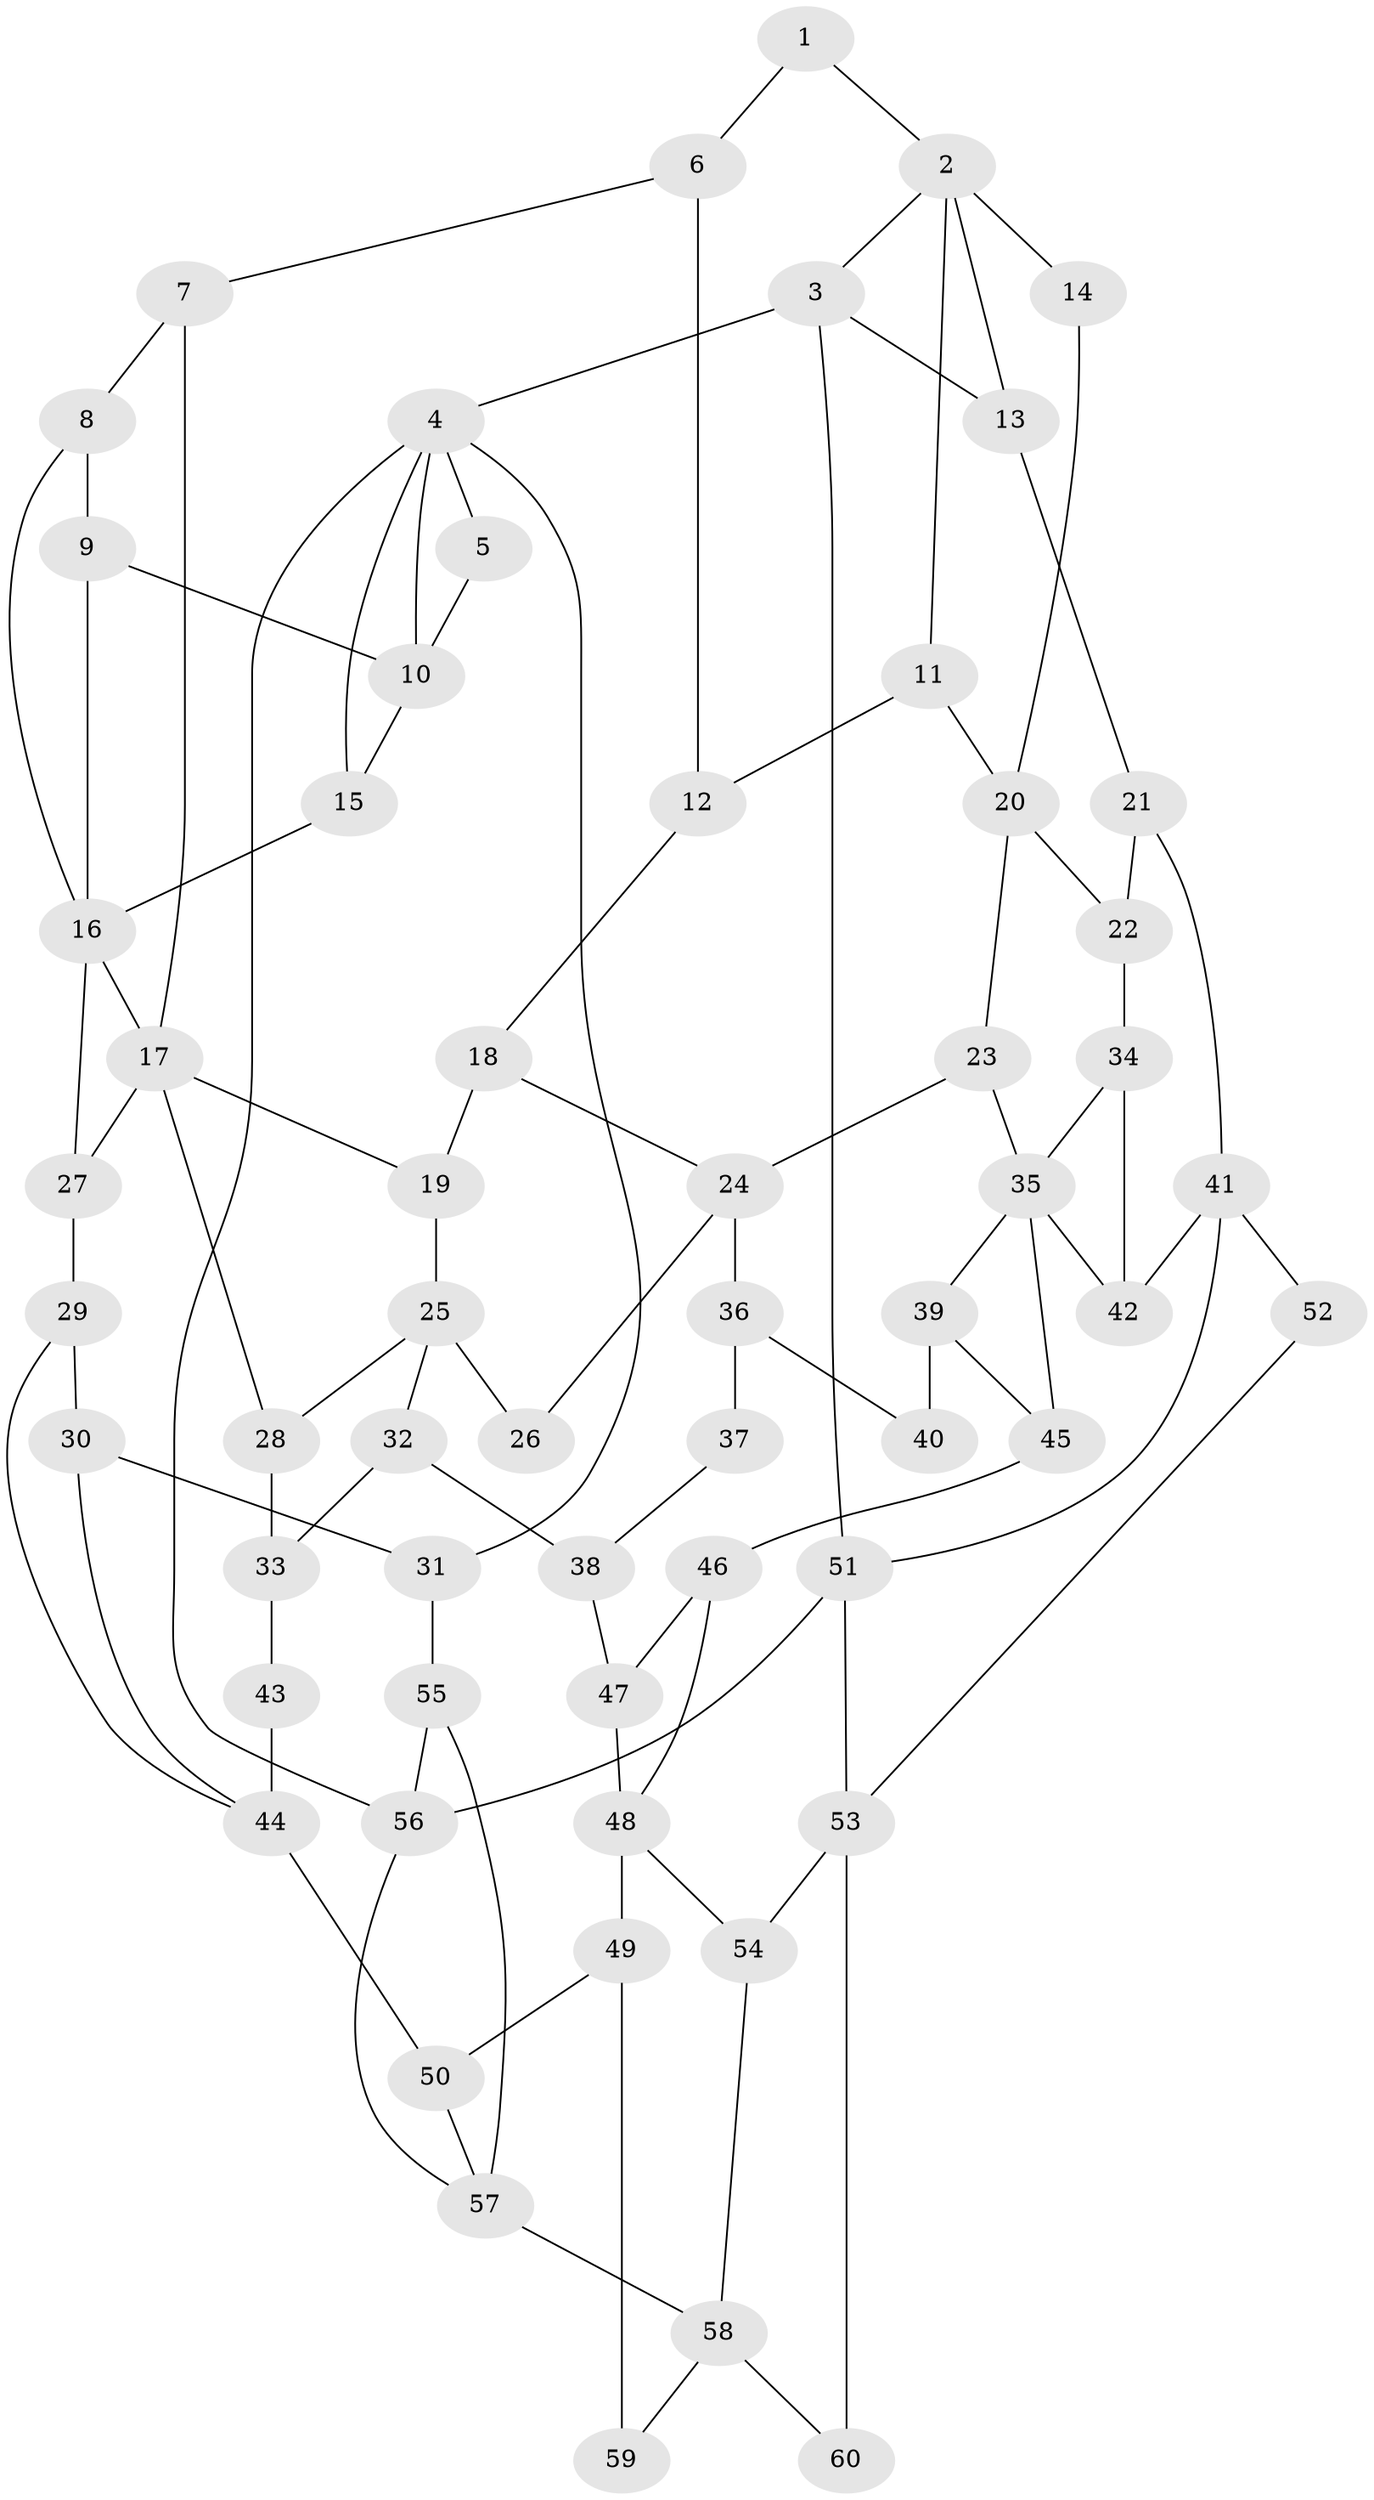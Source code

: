 // original degree distribution, {3: 0.016666666666666666, 4: 0.24166666666666667, 6: 0.225, 5: 0.5166666666666667}
// Generated by graph-tools (version 1.1) at 2025/38/03/09/25 02:38:25]
// undirected, 60 vertices, 97 edges
graph export_dot {
graph [start="1"]
  node [color=gray90,style=filled];
  1;
  2;
  3;
  4;
  5;
  6;
  7;
  8;
  9;
  10;
  11;
  12;
  13;
  14;
  15;
  16;
  17;
  18;
  19;
  20;
  21;
  22;
  23;
  24;
  25;
  26;
  27;
  28;
  29;
  30;
  31;
  32;
  33;
  34;
  35;
  36;
  37;
  38;
  39;
  40;
  41;
  42;
  43;
  44;
  45;
  46;
  47;
  48;
  49;
  50;
  51;
  52;
  53;
  54;
  55;
  56;
  57;
  58;
  59;
  60;
  1 -- 2 [weight=1.0];
  1 -- 6 [weight=1.0];
  2 -- 3 [weight=1.0];
  2 -- 11 [weight=1.0];
  2 -- 13 [weight=1.0];
  2 -- 14 [weight=2.0];
  3 -- 4 [weight=1.0];
  3 -- 13 [weight=1.0];
  3 -- 51 [weight=1.0];
  4 -- 5 [weight=1.0];
  4 -- 10 [weight=1.0];
  4 -- 15 [weight=1.0];
  4 -- 31 [weight=1.0];
  4 -- 56 [weight=1.0];
  5 -- 10 [weight=1.0];
  6 -- 7 [weight=1.0];
  6 -- 12 [weight=1.0];
  7 -- 8 [weight=1.0];
  7 -- 17 [weight=1.0];
  8 -- 9 [weight=1.0];
  8 -- 16 [weight=1.0];
  9 -- 10 [weight=2.0];
  9 -- 16 [weight=1.0];
  10 -- 15 [weight=1.0];
  11 -- 12 [weight=1.0];
  11 -- 20 [weight=1.0];
  12 -- 18 [weight=1.0];
  13 -- 21 [weight=1.0];
  14 -- 20 [weight=1.0];
  15 -- 16 [weight=2.0];
  16 -- 17 [weight=1.0];
  16 -- 27 [weight=1.0];
  17 -- 19 [weight=1.0];
  17 -- 27 [weight=1.0];
  17 -- 28 [weight=1.0];
  18 -- 19 [weight=1.0];
  18 -- 24 [weight=1.0];
  19 -- 25 [weight=2.0];
  20 -- 22 [weight=2.0];
  20 -- 23 [weight=1.0];
  21 -- 22 [weight=1.0];
  21 -- 41 [weight=1.0];
  22 -- 34 [weight=2.0];
  23 -- 24 [weight=2.0];
  23 -- 35 [weight=1.0];
  24 -- 26 [weight=1.0];
  24 -- 36 [weight=2.0];
  25 -- 26 [weight=2.0];
  25 -- 28 [weight=1.0];
  25 -- 32 [weight=1.0];
  27 -- 29 [weight=1.0];
  28 -- 33 [weight=1.0];
  29 -- 30 [weight=1.0];
  29 -- 44 [weight=1.0];
  30 -- 31 [weight=1.0];
  30 -- 44 [weight=1.0];
  31 -- 55 [weight=1.0];
  32 -- 33 [weight=1.0];
  32 -- 38 [weight=1.0];
  33 -- 43 [weight=1.0];
  34 -- 35 [weight=1.0];
  34 -- 42 [weight=3.0];
  35 -- 39 [weight=1.0];
  35 -- 42 [weight=1.0];
  35 -- 45 [weight=1.0];
  36 -- 37 [weight=2.0];
  36 -- 40 [weight=2.0];
  37 -- 38 [weight=1.0];
  38 -- 47 [weight=1.0];
  39 -- 40 [weight=1.0];
  39 -- 45 [weight=1.0];
  41 -- 42 [weight=2.0];
  41 -- 51 [weight=1.0];
  41 -- 52 [weight=2.0];
  43 -- 44 [weight=2.0];
  44 -- 50 [weight=2.0];
  45 -- 46 [weight=1.0];
  46 -- 47 [weight=1.0];
  46 -- 48 [weight=1.0];
  47 -- 48 [weight=1.0];
  48 -- 49 [weight=2.0];
  48 -- 54 [weight=1.0];
  49 -- 50 [weight=2.0];
  49 -- 59 [weight=2.0];
  50 -- 57 [weight=2.0];
  51 -- 53 [weight=1.0];
  51 -- 56 [weight=1.0];
  52 -- 53 [weight=1.0];
  53 -- 54 [weight=2.0];
  53 -- 60 [weight=2.0];
  54 -- 58 [weight=1.0];
  55 -- 56 [weight=1.0];
  55 -- 57 [weight=1.0];
  56 -- 57 [weight=1.0];
  57 -- 58 [weight=2.0];
  58 -- 59 [weight=1.0];
  58 -- 60 [weight=1.0];
}
